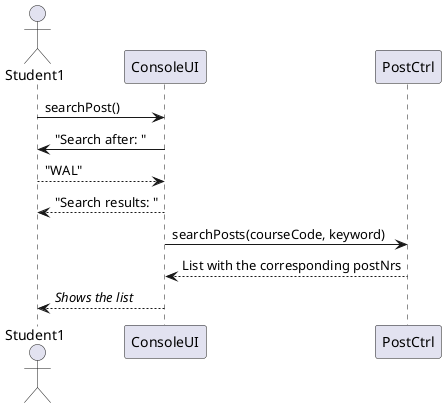 @startuml
actor Student1
Student1 -> ConsoleUI: searchPost()
ConsoleUI -> Student1: "Search after: "
Student1 --> ConsoleUI: "WAL"
ConsoleUI --> Student1: "Search results: "
ConsoleUI -> PostCtrl: searchPosts(courseCode, keyword)
PostCtrl --> ConsoleUI: List with the corresponding postNrs
ConsoleUI --> Student1: //Shows the list//
@enduml
